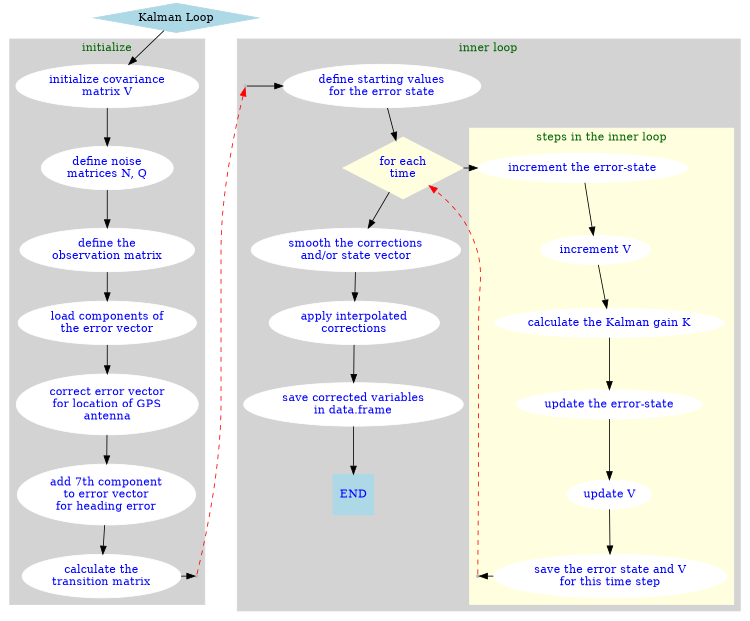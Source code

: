 digraph GPC {
  subgraph "cluster4" {
    node [style=filled, color=white, fontcolor=blue];
    style=filled;
    color=lightgrey;
    "initialize covariance\nmatrix V" -> "define noise\nmatrices N, Q" -> "define the\nobservation matrix" -> "load components of\nthe error vector" -> "correct error vector\nfor location of GPS\nantenna" -> "add 7th component\nto error vector\nfor heading error" -> "calculate the\ntransition matrix" [weight=9];
    "calculate the\ntransition matrix" -> "(a)" [minlen="0.1",weight=9];
    fontcolor=darkgreen;
    label="initialize";
  }
  subgraph "cluster3" {
    node [style=filled,color=white,fontcolor=blue];
    style=filled;
    color=lightgrey;
    "(b)" -> "define starting values\nfor the error state"  [minlen="0.1", weight=20];
    "define starting values\nfor the error state" -> "for each\ntime"  [weight=20];
    subgraph "cluster0" {
      style=filled;
      color=lightyellow;
      "increment the error-state" -> "increment V" -> "calculate the Kalman gain K" -> "update the error-state" -> "update V" ->       "save the error state and V\nfor this time step" [weight=10];
      "(c)" -> "save the error state and V\nfor this time step" [minlen="0.1", dir=back,weight=50];
      fontcolor=darkgreen;
      label="steps in the inner loop";
    }
    "for each\ntime" -> "increment the error-state" [minlen="0.1", weight=70];
    # "(c)" -> "for each\ntime"  [weight=20];
    
    "END" [shape=Msquare, style=filled, color=lightblue];
    "for each\ntime" -> "smooth the corrections\nand/or state vector" [weight=1];
    # "for each\ntime" -> "smooth the corrections\nand/or state vector" [dir=back,style="invis",label="done"];
    "smooth the corrections\nand/or state vector" -> "apply interpolated\ncorrections" -> "save corrected variables\nin data.frame" -> "END" [weight=1];
    "(c)" -> "for each\ntime" [style=dashed, color=red, weight=30];   
    # {rank=same; "(c)" "save the error state and V\nfor this time step"}
    fontcolor=darkgreen;
    label="inner loop";
  }

  size ="5,8";
   node [style=filled, color=lightblue];
  "Kalman Loop" [shape=Mdiamond];
   node [style=filled, color=white];
   "for each\ntime" [shape=diamond, color=lightyellow, style=filled];
   "(a)" [shape=point, color=gray, style="filled"]
   "(b)" [shape=point, color=gray, style="filled"]
   "(b)" -> "for each\ntime" [style="invis", weight=10];
   "(c)" [shape=point, color=gray, style="filled"]
   # "(d)" [shape=point, color=gray, style="filled"]
   # "(e)" [shape=point, color=gray, style="filled"]
   # "(c)" -> "for each\ntime";
   "Kalman Loop" -> "initialize covariance\nmatrix V" [weight=60]
   "Kalman Loop" -> "(b)" [style="invis",weight=60];
   # "Kalman Loop" -> "(d)" [style="invis",weight=5];
  ## {rank=same;"check for\nrequired variables";"Savitzky-Golay filter\napplied to velocity errors";"construct high-\nrate variables\nby interpolation";}
  # "get GPS l-frame accelerations\nusing a Savitzky-Golay filter" [shape=box, width=3];
  # "reconstruct input-rate\nheading correction\nfrom spline fit" [shape=box,width=2.5];
  # "check for\nrequired variables" [shape=box, width=2];
  # "extract 1-Hz data\nif necessary" [shape=box, width=2];
  # "interpolate for\nmissing variables" [shape=box, width=2];
  # "CorrectHeading ()" -> "check for\nrequired variables" [weight=1];
  # "CorrectHeading ()" -> "(d)" [style="invis",weight=19];
  # "CorrectHeading ()" -> "(f)" [style="invis",weight=20];
  # "(f)" ->  "reconstruct input-rate\nheading correction\nfrom spline fit" [minlen="0.1",weight=20];
  # "CorrectHeading ()" -> "(b)" [style="invis",weight=18];
  # "interpolate for\nmissing variables" -> "construct high-\nrate variables\nby interpolation" [weight=1]
  # "reconstruct input-rate\nheading correction\nfrom spline fit" -> "Return" [weight=20];
  # "interpolate for\nmissing variables" -> "(a)" [weight=10];
  # "use a spline fit" -> "(e)" [weight=10];
  # "correct for inertial\neffects and smooth" -> "(c)" [weight=10];
  # "interpolate for\nmissing variables" -> "Return" [style='invis',weight=1];
  "(a)" -> "(b)" [style=dashed, color=red, weight=5];
  # "(d)" -> "(c)" [style=dashed, dir=back,color=red,weight=0];
  # "interpolate for\nmissing values" -> "Savitzky-Golay filter\napplied to velocity errors" [color=red, weight=0]
  # {rank = same; "check for\nrequired variables" "Savitzky-Golay filter\napplied to velocity errors" "construct high-\nrate variables\nby interpolation"}
}
